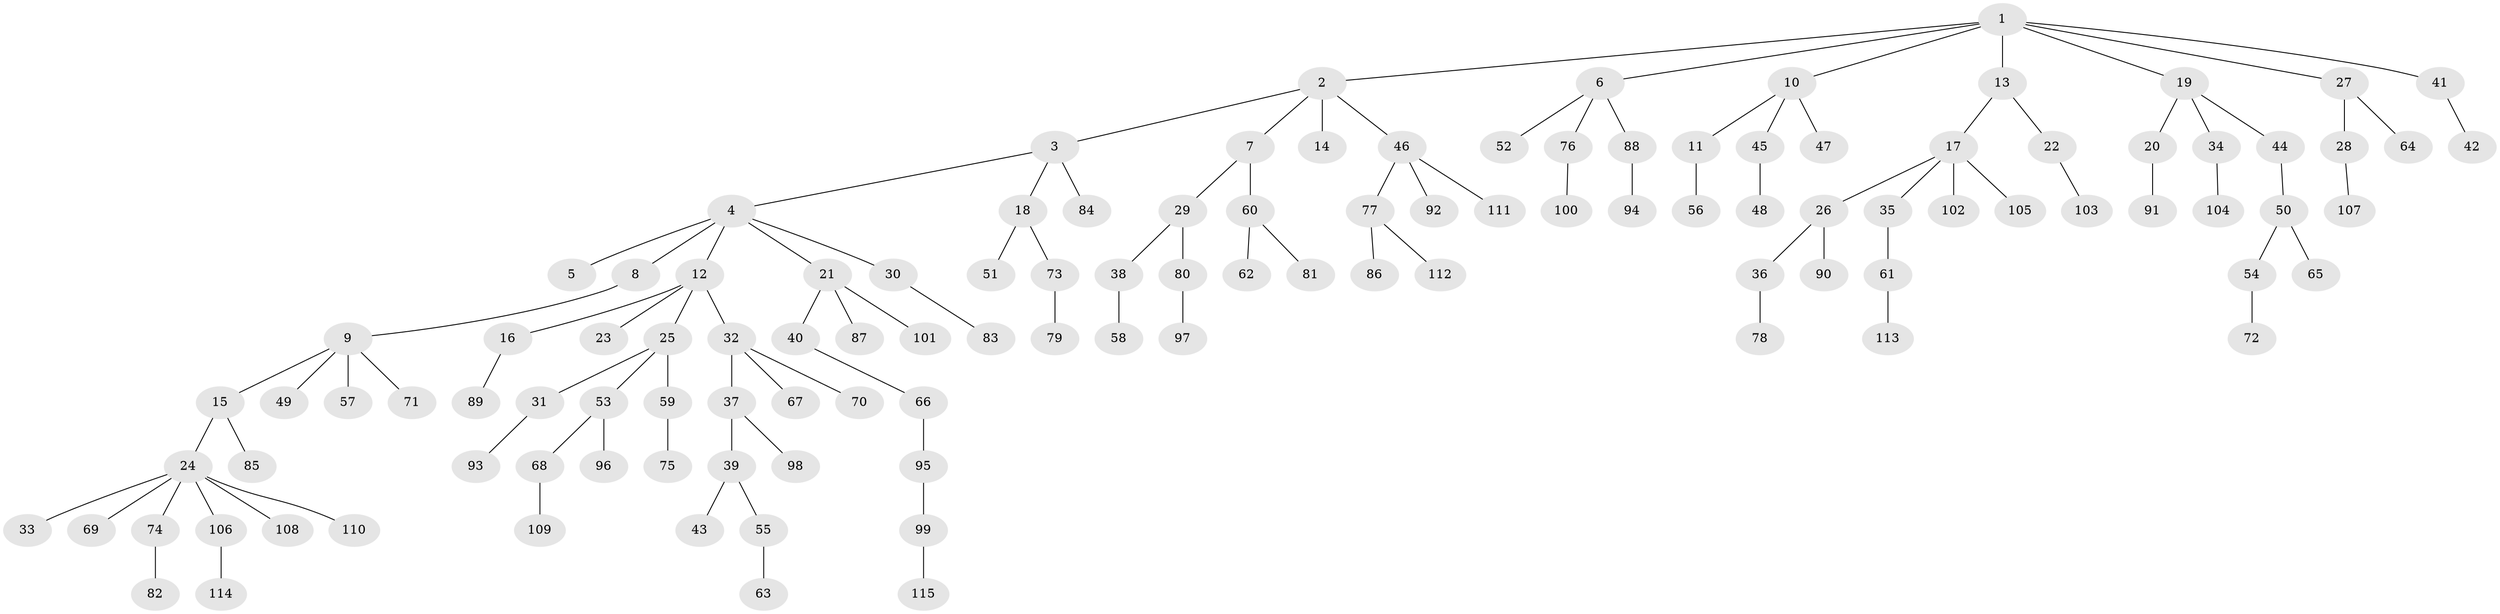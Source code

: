 // Generated by graph-tools (version 1.1) at 2025/15/03/09/25 04:15:40]
// undirected, 115 vertices, 114 edges
graph export_dot {
graph [start="1"]
  node [color=gray90,style=filled];
  1;
  2;
  3;
  4;
  5;
  6;
  7;
  8;
  9;
  10;
  11;
  12;
  13;
  14;
  15;
  16;
  17;
  18;
  19;
  20;
  21;
  22;
  23;
  24;
  25;
  26;
  27;
  28;
  29;
  30;
  31;
  32;
  33;
  34;
  35;
  36;
  37;
  38;
  39;
  40;
  41;
  42;
  43;
  44;
  45;
  46;
  47;
  48;
  49;
  50;
  51;
  52;
  53;
  54;
  55;
  56;
  57;
  58;
  59;
  60;
  61;
  62;
  63;
  64;
  65;
  66;
  67;
  68;
  69;
  70;
  71;
  72;
  73;
  74;
  75;
  76;
  77;
  78;
  79;
  80;
  81;
  82;
  83;
  84;
  85;
  86;
  87;
  88;
  89;
  90;
  91;
  92;
  93;
  94;
  95;
  96;
  97;
  98;
  99;
  100;
  101;
  102;
  103;
  104;
  105;
  106;
  107;
  108;
  109;
  110;
  111;
  112;
  113;
  114;
  115;
  1 -- 2;
  1 -- 6;
  1 -- 10;
  1 -- 13;
  1 -- 19;
  1 -- 27;
  1 -- 41;
  2 -- 3;
  2 -- 7;
  2 -- 14;
  2 -- 46;
  3 -- 4;
  3 -- 18;
  3 -- 84;
  4 -- 5;
  4 -- 8;
  4 -- 12;
  4 -- 21;
  4 -- 30;
  6 -- 52;
  6 -- 76;
  6 -- 88;
  7 -- 29;
  7 -- 60;
  8 -- 9;
  9 -- 15;
  9 -- 49;
  9 -- 57;
  9 -- 71;
  10 -- 11;
  10 -- 45;
  10 -- 47;
  11 -- 56;
  12 -- 16;
  12 -- 23;
  12 -- 25;
  12 -- 32;
  13 -- 17;
  13 -- 22;
  15 -- 24;
  15 -- 85;
  16 -- 89;
  17 -- 26;
  17 -- 35;
  17 -- 102;
  17 -- 105;
  18 -- 51;
  18 -- 73;
  19 -- 20;
  19 -- 34;
  19 -- 44;
  20 -- 91;
  21 -- 40;
  21 -- 87;
  21 -- 101;
  22 -- 103;
  24 -- 33;
  24 -- 69;
  24 -- 74;
  24 -- 106;
  24 -- 108;
  24 -- 110;
  25 -- 31;
  25 -- 53;
  25 -- 59;
  26 -- 36;
  26 -- 90;
  27 -- 28;
  27 -- 64;
  28 -- 107;
  29 -- 38;
  29 -- 80;
  30 -- 83;
  31 -- 93;
  32 -- 37;
  32 -- 67;
  32 -- 70;
  34 -- 104;
  35 -- 61;
  36 -- 78;
  37 -- 39;
  37 -- 98;
  38 -- 58;
  39 -- 43;
  39 -- 55;
  40 -- 66;
  41 -- 42;
  44 -- 50;
  45 -- 48;
  46 -- 77;
  46 -- 92;
  46 -- 111;
  50 -- 54;
  50 -- 65;
  53 -- 68;
  53 -- 96;
  54 -- 72;
  55 -- 63;
  59 -- 75;
  60 -- 62;
  60 -- 81;
  61 -- 113;
  66 -- 95;
  68 -- 109;
  73 -- 79;
  74 -- 82;
  76 -- 100;
  77 -- 86;
  77 -- 112;
  80 -- 97;
  88 -- 94;
  95 -- 99;
  99 -- 115;
  106 -- 114;
}
